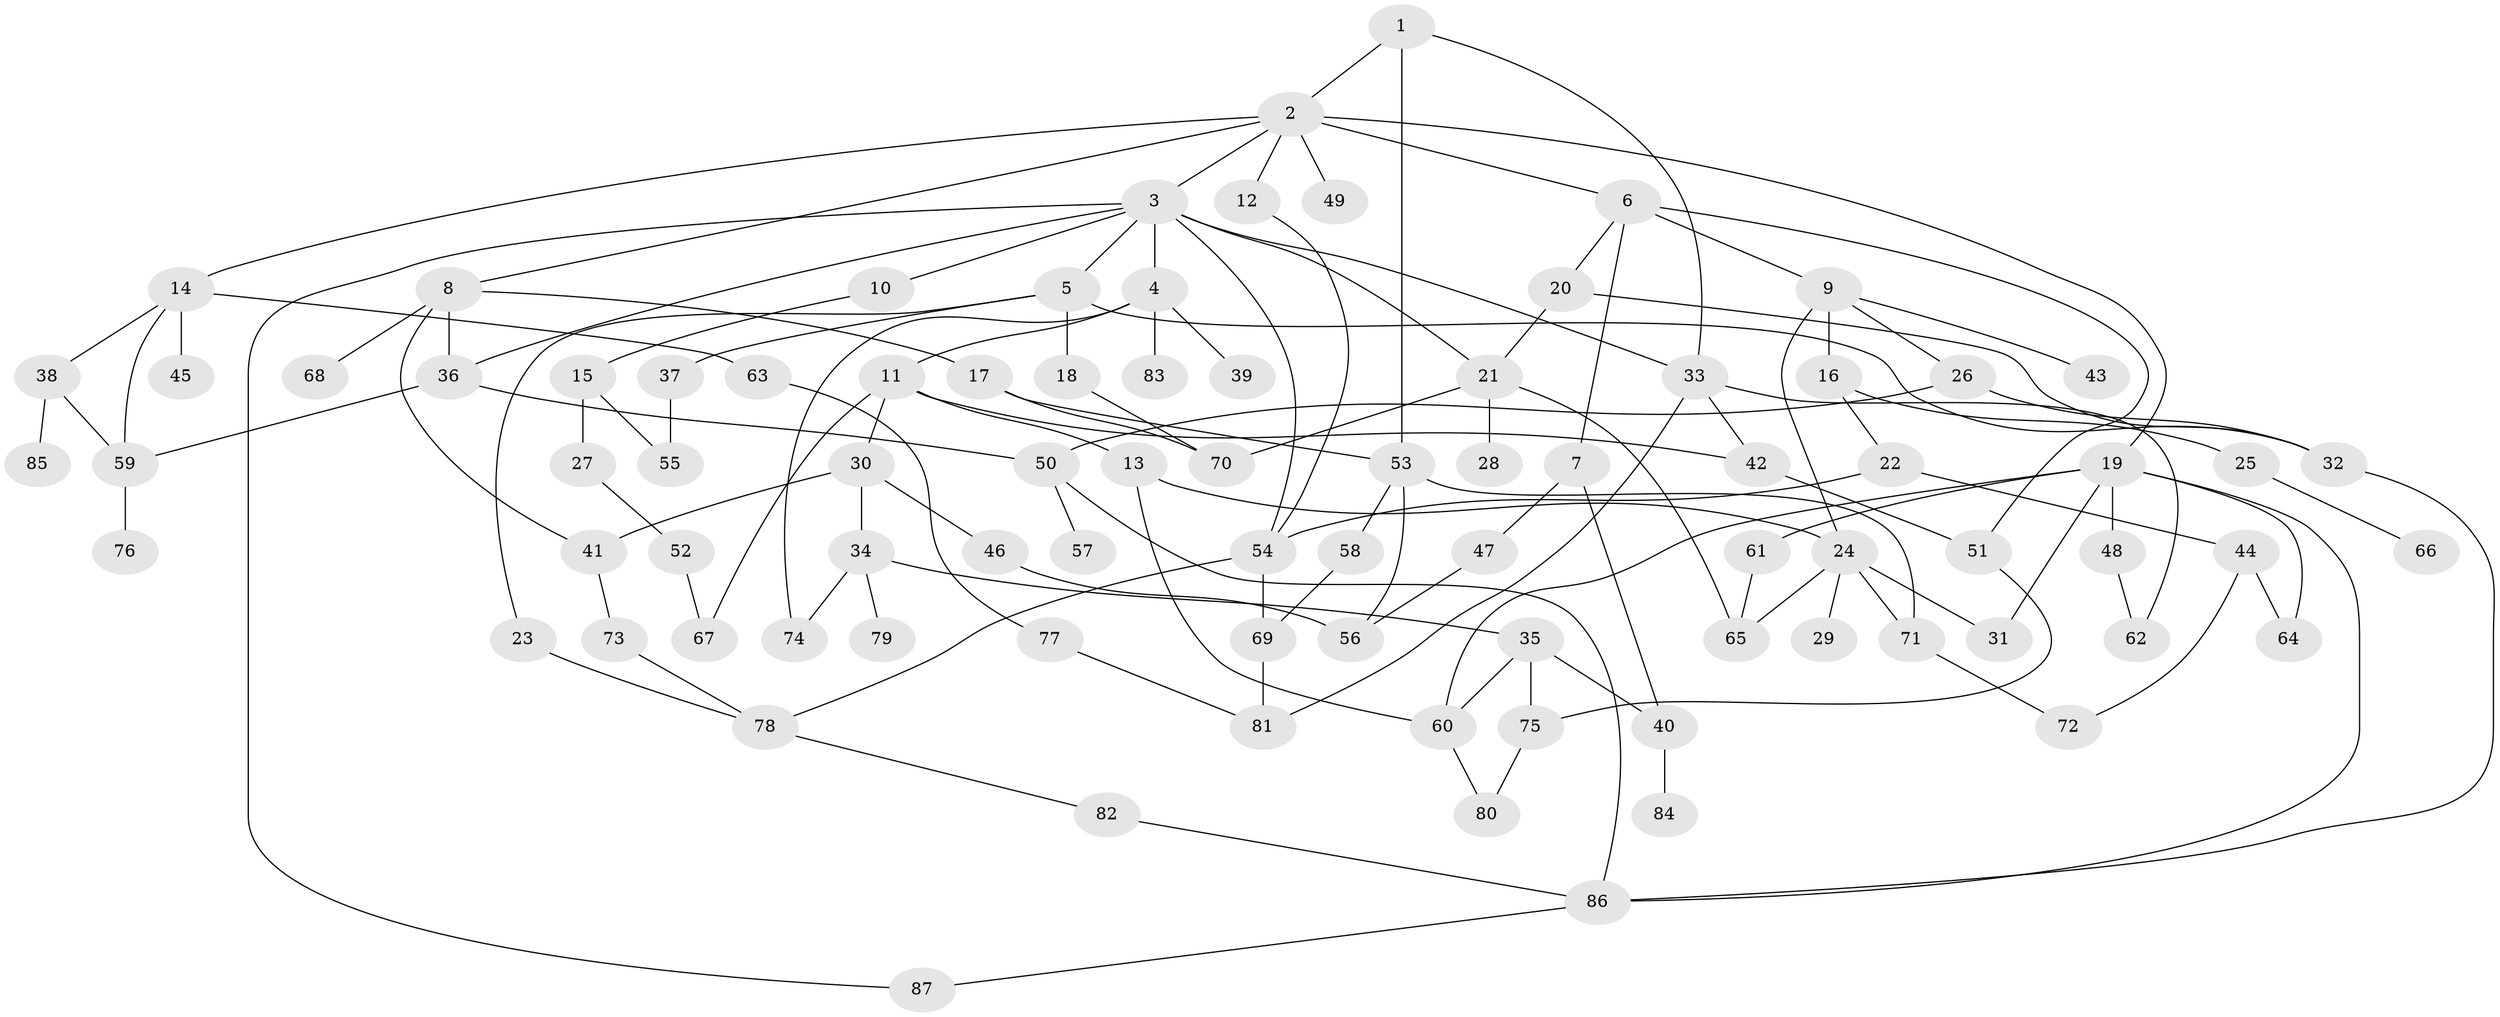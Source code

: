// coarse degree distribution, {8: 0.05714285714285714, 7: 0.05714285714285714, 9: 0.05714285714285714, 3: 0.22857142857142856, 6: 0.05714285714285714, 5: 0.08571428571428572, 4: 0.2571428571428571, 2: 0.17142857142857143, 1: 0.02857142857142857}
// Generated by graph-tools (version 1.1) at 2025/48/03/04/25 22:48:36]
// undirected, 87 vertices, 129 edges
graph export_dot {
  node [color=gray90,style=filled];
  1;
  2;
  3;
  4;
  5;
  6;
  7;
  8;
  9;
  10;
  11;
  12;
  13;
  14;
  15;
  16;
  17;
  18;
  19;
  20;
  21;
  22;
  23;
  24;
  25;
  26;
  27;
  28;
  29;
  30;
  31;
  32;
  33;
  34;
  35;
  36;
  37;
  38;
  39;
  40;
  41;
  42;
  43;
  44;
  45;
  46;
  47;
  48;
  49;
  50;
  51;
  52;
  53;
  54;
  55;
  56;
  57;
  58;
  59;
  60;
  61;
  62;
  63;
  64;
  65;
  66;
  67;
  68;
  69;
  70;
  71;
  72;
  73;
  74;
  75;
  76;
  77;
  78;
  79;
  80;
  81;
  82;
  83;
  84;
  85;
  86;
  87;
  1 -- 2;
  1 -- 53;
  1 -- 33;
  2 -- 3;
  2 -- 6;
  2 -- 8;
  2 -- 12;
  2 -- 14;
  2 -- 19;
  2 -- 49;
  3 -- 4;
  3 -- 5;
  3 -- 10;
  3 -- 21;
  3 -- 33;
  3 -- 36;
  3 -- 54;
  3 -- 87;
  4 -- 11;
  4 -- 39;
  4 -- 74;
  4 -- 83;
  5 -- 18;
  5 -- 23;
  5 -- 37;
  5 -- 32;
  6 -- 7;
  6 -- 9;
  6 -- 20;
  6 -- 51;
  7 -- 47;
  7 -- 40;
  8 -- 17;
  8 -- 41;
  8 -- 68;
  8 -- 36;
  9 -- 16;
  9 -- 24;
  9 -- 26;
  9 -- 43;
  10 -- 15;
  11 -- 13;
  11 -- 30;
  11 -- 42;
  11 -- 67;
  12 -- 54;
  13 -- 60;
  13 -- 24;
  14 -- 38;
  14 -- 45;
  14 -- 63;
  14 -- 59;
  15 -- 27;
  15 -- 55;
  16 -- 22;
  16 -- 25;
  17 -- 53;
  17 -- 70;
  18 -- 70;
  19 -- 31;
  19 -- 48;
  19 -- 61;
  19 -- 64;
  19 -- 60;
  19 -- 86;
  20 -- 21;
  20 -- 32;
  21 -- 28;
  21 -- 70;
  21 -- 65;
  22 -- 44;
  22 -- 54;
  23 -- 78;
  24 -- 29;
  24 -- 71;
  24 -- 65;
  24 -- 31;
  25 -- 66;
  26 -- 32;
  26 -- 50;
  27 -- 52;
  30 -- 34;
  30 -- 46;
  30 -- 41;
  32 -- 86;
  33 -- 62;
  33 -- 42;
  33 -- 81;
  34 -- 35;
  34 -- 79;
  34 -- 74;
  35 -- 40;
  35 -- 60;
  35 -- 75;
  36 -- 59;
  36 -- 50;
  37 -- 55;
  38 -- 59;
  38 -- 85;
  40 -- 84;
  41 -- 73;
  42 -- 51;
  44 -- 72;
  44 -- 64;
  46 -- 56;
  47 -- 56;
  48 -- 62;
  50 -- 57;
  50 -- 86;
  51 -- 75;
  52 -- 67;
  53 -- 56;
  53 -- 58;
  53 -- 71;
  54 -- 69;
  54 -- 78;
  58 -- 69;
  59 -- 76;
  60 -- 80;
  61 -- 65;
  63 -- 77;
  69 -- 81;
  71 -- 72;
  73 -- 78;
  75 -- 80;
  77 -- 81;
  78 -- 82;
  82 -- 86;
  86 -- 87;
}
